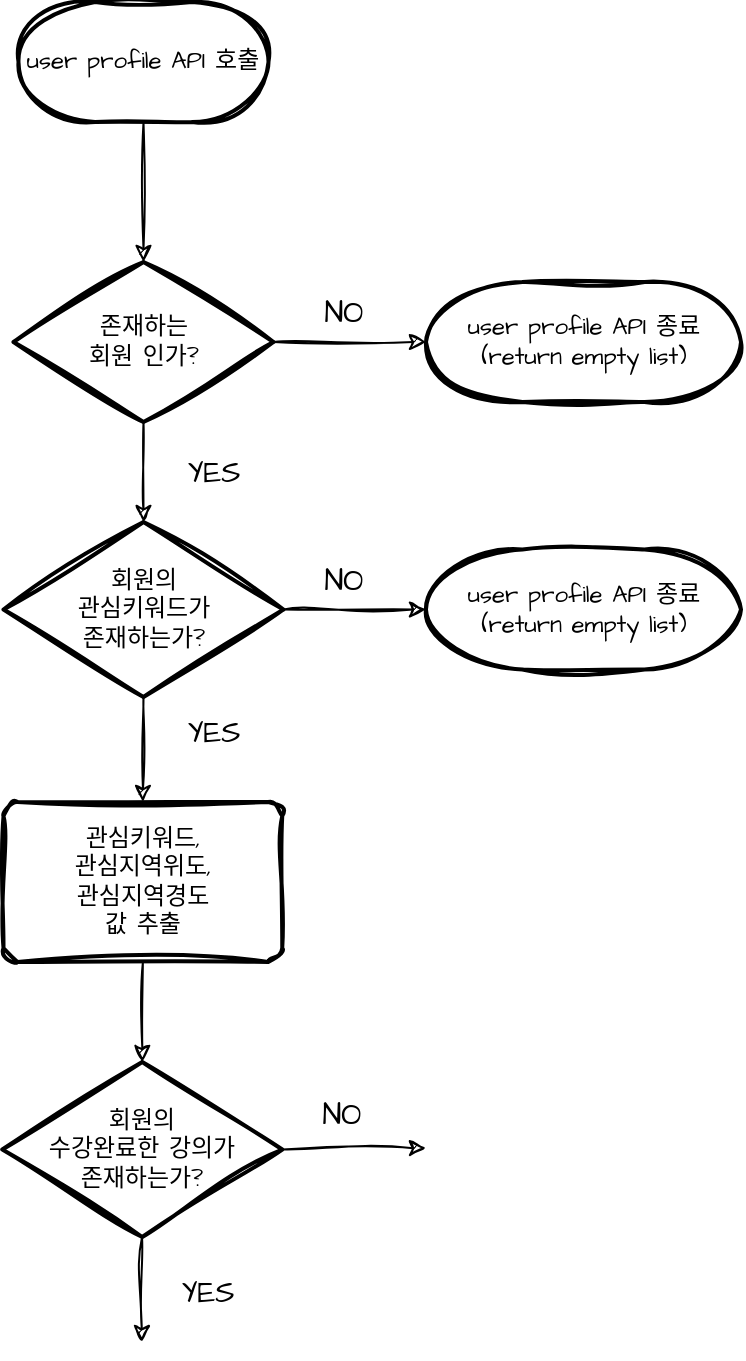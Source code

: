 <mxfile version="24.6.2" type="github">
  <diagram name="Page-1" id="c7558073-3199-34d8-9f00-42111426c3f3">
    <mxGraphModel dx="1195" dy="1791" grid="1" gridSize="10" guides="1" tooltips="1" connect="1" arrows="1" fold="1" page="1" pageScale="1" pageWidth="826" pageHeight="1169" background="none" math="0" shadow="0">
      <root>
        <mxCell id="0" />
        <mxCell id="1" parent="0" />
        <mxCell id="8HuYiIvFP8ExP7IEhl2--209" value="user profile API 호출" style="strokeWidth=2;html=1;shape=mxgraph.flowchart.terminator;whiteSpace=wrap;sketch=1;hachureGap=4;jiggle=2;curveFitting=1;fontFamily=Architects Daughter;fontSource=https%3A%2F%2Ffonts.googleapis.com%2Fcss%3Ffamily%3DArchitects%2BDaughter;labelBackgroundColor=none;fontStyle=0" vertex="1" parent="1">
          <mxGeometry x="36.25" y="-1140" width="125" height="60" as="geometry" />
        </mxCell>
        <mxCell id="8HuYiIvFP8ExP7IEhl2--210" value="" style="endArrow=classic;html=1;rounded=0;sketch=1;hachureGap=4;jiggle=2;curveFitting=1;fontFamily=Architects Daughter;fontSource=https%3A%2F%2Ffonts.googleapis.com%2Fcss%3Ffamily%3DArchitects%2BDaughter;exitX=0.5;exitY=1;exitDx=0;exitDy=0;exitPerimeter=0;entryX=0.5;entryY=0;entryDx=0;entryDy=0;entryPerimeter=0;" edge="1" parent="1" source="8HuYiIvFP8ExP7IEhl2--209" target="8HuYiIvFP8ExP7IEhl2--211">
          <mxGeometry width="50" height="50" relative="1" as="geometry">
            <mxPoint x="98.33" y="-1050" as="sourcePoint" />
            <mxPoint x="98.75" y="-1030" as="targetPoint" />
          </mxGeometry>
        </mxCell>
        <mxCell id="8HuYiIvFP8ExP7IEhl2--211" value="존재하는&lt;div&gt;회원 인가?&lt;/div&gt;" style="strokeWidth=2;html=1;shape=mxgraph.flowchart.decision;whiteSpace=wrap;sketch=1;hachureGap=4;jiggle=2;curveFitting=1;fontFamily=Architects Daughter;fontSource=https%3A%2F%2Ffonts.googleapis.com%2Fcss%3Ffamily%3DArchitects%2BDaughter;" vertex="1" parent="1">
          <mxGeometry x="33.75" y="-1010" width="130" height="80" as="geometry" />
        </mxCell>
        <mxCell id="8HuYiIvFP8ExP7IEhl2--214" value="" style="endArrow=classic;html=1;rounded=0;sketch=1;hachureGap=4;jiggle=2;curveFitting=1;fontFamily=Architects Daughter;fontSource=https%3A%2F%2Ffonts.googleapis.com%2Fcss%3Ffamily%3DArchitects%2BDaughter;exitX=1;exitY=0.5;exitDx=0;exitDy=0;exitPerimeter=0;entryX=0;entryY=0.5;entryDx=0;entryDy=0;entryPerimeter=0;" edge="1" parent="1" source="8HuYiIvFP8ExP7IEhl2--211" target="8HuYiIvFP8ExP7IEhl2--218">
          <mxGeometry width="50" height="50" relative="1" as="geometry">
            <mxPoint x="363.75" y="-940" as="sourcePoint" />
            <mxPoint x="230" y="-970" as="targetPoint" />
          </mxGeometry>
        </mxCell>
        <mxCell id="8HuYiIvFP8ExP7IEhl2--215" value="YES" style="text;html=1;align=center;verticalAlign=middle;whiteSpace=wrap;rounded=0;fontFamily=Architects Daughter;fontSource=https%3A%2F%2Ffonts.googleapis.com%2Fcss%3Ffamily%3DArchitects%2BDaughter;fontSize=15;" vertex="1" parent="1">
          <mxGeometry x="103.75" y="-920" width="60" height="30" as="geometry" />
        </mxCell>
        <mxCell id="8HuYiIvFP8ExP7IEhl2--216" value="NO" style="text;html=1;align=center;verticalAlign=middle;whiteSpace=wrap;rounded=0;fontFamily=Architects Daughter;fontSource=https%3A%2F%2Ffonts.googleapis.com%2Fcss%3Ffamily%3DArchitects%2BDaughter;fontSize=15;" vertex="1" parent="1">
          <mxGeometry x="168.75" y="-866.25" width="60" height="30" as="geometry" />
        </mxCell>
        <mxCell id="8HuYiIvFP8ExP7IEhl2--217" value="" style="endArrow=classic;html=1;rounded=0;sketch=1;hachureGap=4;jiggle=2;curveFitting=1;fontFamily=Architects Daughter;fontSource=https%3A%2F%2Ffonts.googleapis.com%2Fcss%3Ffamily%3DArchitects%2BDaughter;exitX=0.5;exitY=1;exitDx=0;exitDy=0;exitPerimeter=0;entryX=0.5;entryY=0;entryDx=0;entryDy=0;entryPerimeter=0;" edge="1" parent="1" source="8HuYiIvFP8ExP7IEhl2--211" target="8HuYiIvFP8ExP7IEhl2--220">
          <mxGeometry width="50" height="50" relative="1" as="geometry">
            <mxPoint x="173.75" y="-965" as="sourcePoint" />
            <mxPoint x="99" y="-890" as="targetPoint" />
          </mxGeometry>
        </mxCell>
        <mxCell id="8HuYiIvFP8ExP7IEhl2--218" value="user profile API&amp;nbsp;&lt;span style=&quot;background-color: initial;&quot;&gt;종료&lt;/span&gt;&lt;div&gt;&lt;span style=&quot;background-color: initial;&quot;&gt;(return empty list)&lt;/span&gt;&lt;/div&gt;" style="strokeWidth=2;html=1;shape=mxgraph.flowchart.terminator;whiteSpace=wrap;sketch=1;hachureGap=4;jiggle=2;curveFitting=1;fontFamily=Architects Daughter;fontSource=https%3A%2F%2Ffonts.googleapis.com%2Fcss%3Ffamily%3DArchitects%2BDaughter;" vertex="1" parent="1">
          <mxGeometry x="240" y="-1000" width="157.5" height="60" as="geometry" />
        </mxCell>
        <mxCell id="8HuYiIvFP8ExP7IEhl2--220" value="회원의&lt;div&gt;관심키워드가&lt;div&gt;존재하는가?&lt;/div&gt;&lt;/div&gt;" style="strokeWidth=2;html=1;shape=mxgraph.flowchart.decision;whiteSpace=wrap;sketch=1;hachureGap=4;jiggle=2;curveFitting=1;fontFamily=Architects Daughter;fontSource=https%3A%2F%2Ffonts.googleapis.com%2Fcss%3Ffamily%3DArchitects%2BDaughter;" vertex="1" parent="1">
          <mxGeometry x="28.75" y="-880" width="140" height="87.5" as="geometry" />
        </mxCell>
        <mxCell id="8HuYiIvFP8ExP7IEhl2--221" value="" style="endArrow=classic;html=1;rounded=0;sketch=1;hachureGap=4;jiggle=2;curveFitting=1;fontFamily=Architects Daughter;fontSource=https%3A%2F%2Ffonts.googleapis.com%2Fcss%3Ffamily%3DArchitects%2BDaughter;exitX=1;exitY=0.5;exitDx=0;exitDy=0;exitPerimeter=0;entryX=0;entryY=0.5;entryDx=0;entryDy=0;entryPerimeter=0;" edge="1" parent="1" source="8HuYiIvFP8ExP7IEhl2--220" target="8HuYiIvFP8ExP7IEhl2--225">
          <mxGeometry width="50" height="50" relative="1" as="geometry">
            <mxPoint x="430" y="-930" as="sourcePoint" />
            <mxPoint x="240" y="-836" as="targetPoint" />
          </mxGeometry>
        </mxCell>
        <mxCell id="8HuYiIvFP8ExP7IEhl2--222" value="YES" style="text;html=1;align=center;verticalAlign=middle;whiteSpace=wrap;rounded=0;fontFamily=Architects Daughter;fontSource=https%3A%2F%2Ffonts.googleapis.com%2Fcss%3Ffamily%3DArchitects%2BDaughter;fontSize=15;" vertex="1" parent="1">
          <mxGeometry x="103.75" y="-790" width="60" height="30" as="geometry" />
        </mxCell>
        <mxCell id="8HuYiIvFP8ExP7IEhl2--223" value="NO" style="text;html=1;align=center;verticalAlign=middle;whiteSpace=wrap;rounded=0;fontFamily=Architects Daughter;fontSource=https%3A%2F%2Ffonts.googleapis.com%2Fcss%3Ffamily%3DArchitects%2BDaughter;fontSize=15;" vertex="1" parent="1">
          <mxGeometry x="168.75" y="-1000" width="60" height="30" as="geometry" />
        </mxCell>
        <mxCell id="8HuYiIvFP8ExP7IEhl2--224" value="" style="endArrow=classic;html=1;rounded=0;sketch=1;hachureGap=4;jiggle=2;curveFitting=1;fontFamily=Architects Daughter;fontSource=https%3A%2F%2Ffonts.googleapis.com%2Fcss%3Ffamily%3DArchitects%2BDaughter;exitX=0.5;exitY=1;exitDx=0;exitDy=0;exitPerimeter=0;entryX=0.5;entryY=0;entryDx=0;entryDy=0;" edge="1" parent="1" source="8HuYiIvFP8ExP7IEhl2--220" target="8HuYiIvFP8ExP7IEhl2--226">
          <mxGeometry width="50" height="50" relative="1" as="geometry">
            <mxPoint x="305.25" y="-910" as="sourcePoint" />
            <mxPoint x="99" y="-740" as="targetPoint" />
          </mxGeometry>
        </mxCell>
        <mxCell id="8HuYiIvFP8ExP7IEhl2--225" value="user profile API&amp;nbsp;&lt;span style=&quot;background-color: initial;&quot;&gt;종료&lt;/span&gt;&lt;div&gt;&lt;span style=&quot;background-color: initial;&quot;&gt;(return empty list)&lt;/span&gt;&lt;/div&gt;" style="strokeWidth=2;html=1;shape=mxgraph.flowchart.terminator;whiteSpace=wrap;sketch=1;hachureGap=4;jiggle=2;curveFitting=1;fontFamily=Architects Daughter;fontSource=https%3A%2F%2Ffonts.googleapis.com%2Fcss%3Ffamily%3DArchitects%2BDaughter;" vertex="1" parent="1">
          <mxGeometry x="240" y="-866.25" width="157.5" height="60" as="geometry" />
        </mxCell>
        <mxCell id="8HuYiIvFP8ExP7IEhl2--226" value="관심키워드,&lt;div&gt;관심지역위도,&lt;/div&gt;&lt;div&gt;관심지역경도&lt;/div&gt;&lt;div&gt;값 추출&lt;/div&gt;" style="rounded=1;whiteSpace=wrap;html=1;absoluteArcSize=1;arcSize=14;strokeWidth=2;sketch=1;hachureGap=4;jiggle=2;curveFitting=1;fontFamily=Architects Daughter;fontSource=https%3A%2F%2Ffonts.googleapis.com%2Fcss%3Ffamily%3DArchitects%2BDaughter;" vertex="1" parent="1">
          <mxGeometry x="28.75" y="-740" width="139.38" height="80" as="geometry" />
        </mxCell>
        <mxCell id="8HuYiIvFP8ExP7IEhl2--227" value="" style="endArrow=classic;html=1;rounded=0;sketch=1;hachureGap=4;jiggle=2;curveFitting=1;fontFamily=Architects Daughter;fontSource=https%3A%2F%2Ffonts.googleapis.com%2Fcss%3Ffamily%3DArchitects%2BDaughter;exitX=0.5;exitY=1;exitDx=0;exitDy=0;entryX=0.5;entryY=0;entryDx=0;entryDy=0;entryPerimeter=0;" edge="1" parent="1" source="8HuYiIvFP8ExP7IEhl2--226" target="8HuYiIvFP8ExP7IEhl2--229">
          <mxGeometry width="50" height="50" relative="1" as="geometry">
            <mxPoint x="350" y="-690" as="sourcePoint" />
            <mxPoint x="98" y="-600" as="targetPoint" />
          </mxGeometry>
        </mxCell>
        <mxCell id="8HuYiIvFP8ExP7IEhl2--229" value="회원의&lt;div&gt;수강완료한&amp;nbsp;&lt;span style=&quot;background-color: initial;&quot;&gt;강의가&lt;/span&gt;&lt;/div&gt;&lt;div&gt;&lt;span style=&quot;background-color: initial;&quot;&gt;존재하는가?&lt;/span&gt;&lt;/div&gt;" style="strokeWidth=2;html=1;shape=mxgraph.flowchart.decision;whiteSpace=wrap;sketch=1;hachureGap=4;jiggle=2;curveFitting=1;fontFamily=Architects Daughter;fontSource=https%3A%2F%2Ffonts.googleapis.com%2Fcss%3Ffamily%3DArchitects%2BDaughter;" vertex="1" parent="1">
          <mxGeometry x="28.13" y="-610" width="140" height="87.5" as="geometry" />
        </mxCell>
        <mxCell id="8HuYiIvFP8ExP7IEhl2--230" value="YES" style="text;html=1;align=center;verticalAlign=middle;whiteSpace=wrap;rounded=0;fontFamily=Architects Daughter;fontSource=https%3A%2F%2Ffonts.googleapis.com%2Fcss%3Ffamily%3DArchitects%2BDaughter;fontSize=15;" vertex="1" parent="1">
          <mxGeometry x="101.25" y="-510" width="60" height="30" as="geometry" />
        </mxCell>
        <mxCell id="8HuYiIvFP8ExP7IEhl2--232" value="" style="endArrow=classic;html=1;rounded=0;sketch=1;hachureGap=4;jiggle=2;curveFitting=1;fontFamily=Architects Daughter;fontSource=https%3A%2F%2Ffonts.googleapis.com%2Fcss%3Ffamily%3DArchitects%2BDaughter;entryX=0.5;entryY=0;entryDx=0;entryDy=0;entryPerimeter=0;" edge="1" parent="1" source="8HuYiIvFP8ExP7IEhl2--229">
          <mxGeometry width="50" height="50" relative="1" as="geometry">
            <mxPoint x="97.89" y="-520" as="sourcePoint" />
            <mxPoint x="97.89" y="-470" as="targetPoint" />
          </mxGeometry>
        </mxCell>
        <mxCell id="8HuYiIvFP8ExP7IEhl2--233" value="" style="endArrow=classic;html=1;rounded=0;sketch=1;hachureGap=4;jiggle=2;curveFitting=1;fontFamily=Architects Daughter;fontSource=https%3A%2F%2Ffonts.googleapis.com%2Fcss%3Ffamily%3DArchitects%2BDaughter;exitX=1;exitY=0.5;exitDx=0;exitDy=0;exitPerimeter=0;" edge="1" parent="1" source="8HuYiIvFP8ExP7IEhl2--229">
          <mxGeometry width="50" height="50" relative="1" as="geometry">
            <mxPoint x="179" y="-566.67" as="sourcePoint" />
            <mxPoint x="240" y="-567" as="targetPoint" />
          </mxGeometry>
        </mxCell>
        <mxCell id="8HuYiIvFP8ExP7IEhl2--234" value="NO" style="text;html=1;align=center;verticalAlign=middle;whiteSpace=wrap;rounded=0;fontFamily=Architects Daughter;fontSource=https%3A%2F%2Ffonts.googleapis.com%2Fcss%3Ffamily%3DArchitects%2BDaughter;fontSize=15;" vertex="1" parent="1">
          <mxGeometry x="168.13" y="-599" width="60" height="30" as="geometry" />
        </mxCell>
      </root>
    </mxGraphModel>
  </diagram>
</mxfile>
